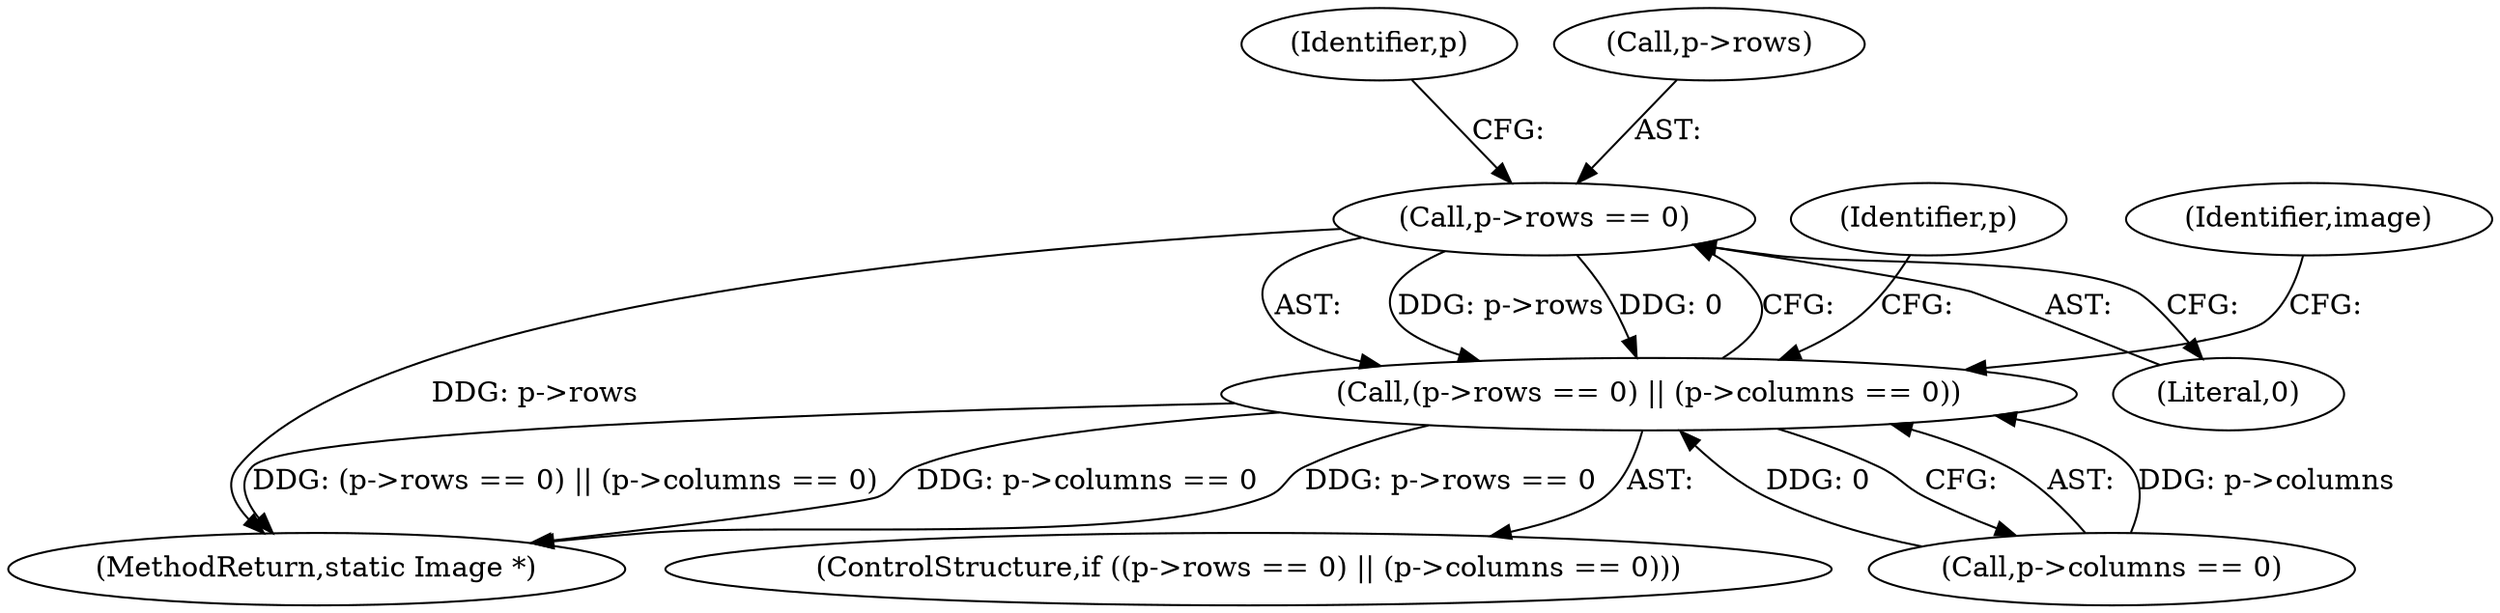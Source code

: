 digraph "0_ImageMagick_8985ed08f01d465ee65ab5a106186b3868b6f601@pointer" {
"1001778" [label="(Call,p->rows == 0)"];
"1001777" [label="(Call,(p->rows == 0) || (p->columns == 0))"];
"1001785" [label="(Identifier,p)"];
"1001874" [label="(MethodReturn,static Image *)"];
"1001777" [label="(Call,(p->rows == 0) || (p->columns == 0))"];
"1001782" [label="(Literal,0)"];
"1001776" [label="(ControlStructure,if ((p->rows == 0) || (p->columns == 0)))"];
"1001778" [label="(Call,p->rows == 0)"];
"1001783" [label="(Call,p->columns == 0)"];
"1001779" [label="(Call,p->rows)"];
"1001790" [label="(Identifier,p)"];
"1001800" [label="(Identifier,image)"];
"1001778" -> "1001777"  [label="AST: "];
"1001778" -> "1001782"  [label="CFG: "];
"1001779" -> "1001778"  [label="AST: "];
"1001782" -> "1001778"  [label="AST: "];
"1001785" -> "1001778"  [label="CFG: "];
"1001777" -> "1001778"  [label="CFG: "];
"1001778" -> "1001874"  [label="DDG: p->rows"];
"1001778" -> "1001777"  [label="DDG: p->rows"];
"1001778" -> "1001777"  [label="DDG: 0"];
"1001777" -> "1001776"  [label="AST: "];
"1001777" -> "1001783"  [label="CFG: "];
"1001783" -> "1001777"  [label="AST: "];
"1001790" -> "1001777"  [label="CFG: "];
"1001800" -> "1001777"  [label="CFG: "];
"1001777" -> "1001874"  [label="DDG: p->rows == 0"];
"1001777" -> "1001874"  [label="DDG: (p->rows == 0) || (p->columns == 0)"];
"1001777" -> "1001874"  [label="DDG: p->columns == 0"];
"1001783" -> "1001777"  [label="DDG: p->columns"];
"1001783" -> "1001777"  [label="DDG: 0"];
}
